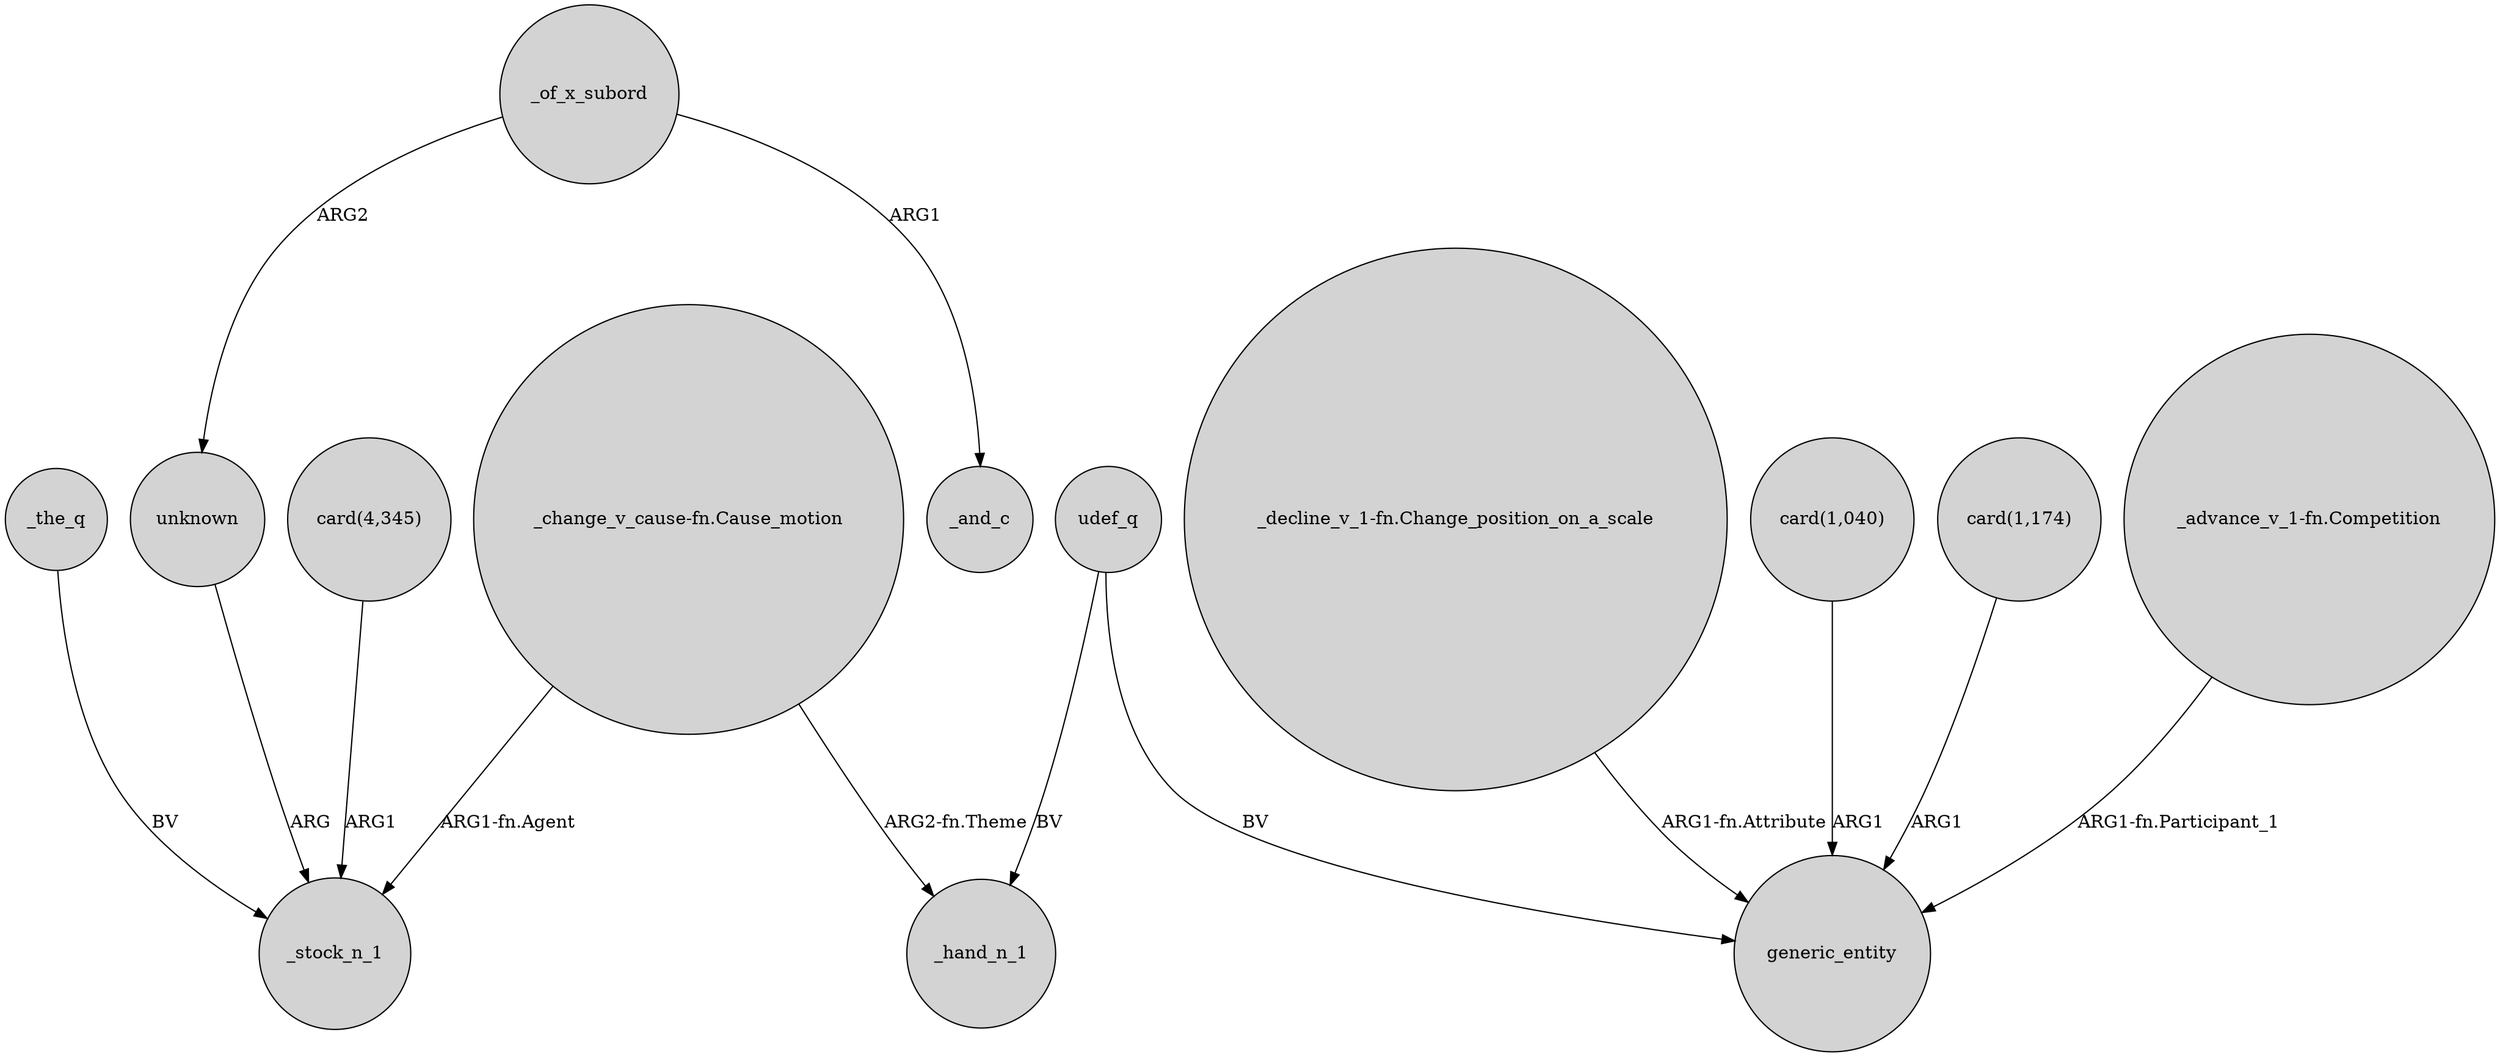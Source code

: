 digraph {
	node [shape=circle style=filled]
	udef_q -> _hand_n_1 [label=BV]
	"card(4,345)" -> _stock_n_1 [label=ARG1]
	_the_q -> _stock_n_1 [label=BV]
	"_decline_v_1-fn.Change_position_on_a_scale" -> generic_entity [label="ARG1-fn.Attribute"]
	"card(1,040)" -> generic_entity [label=ARG1]
	_of_x_subord -> _and_c [label=ARG1]
	udef_q -> generic_entity [label=BV]
	"card(1,174)" -> generic_entity [label=ARG1]
	"_advance_v_1-fn.Competition" -> generic_entity [label="ARG1-fn.Participant_1"]
	"_change_v_cause-fn.Cause_motion" -> _hand_n_1 [label="ARG2-fn.Theme"]
	unknown -> _stock_n_1 [label=ARG]
	_of_x_subord -> unknown [label=ARG2]
	"_change_v_cause-fn.Cause_motion" -> _stock_n_1 [label="ARG1-fn.Agent"]
}
